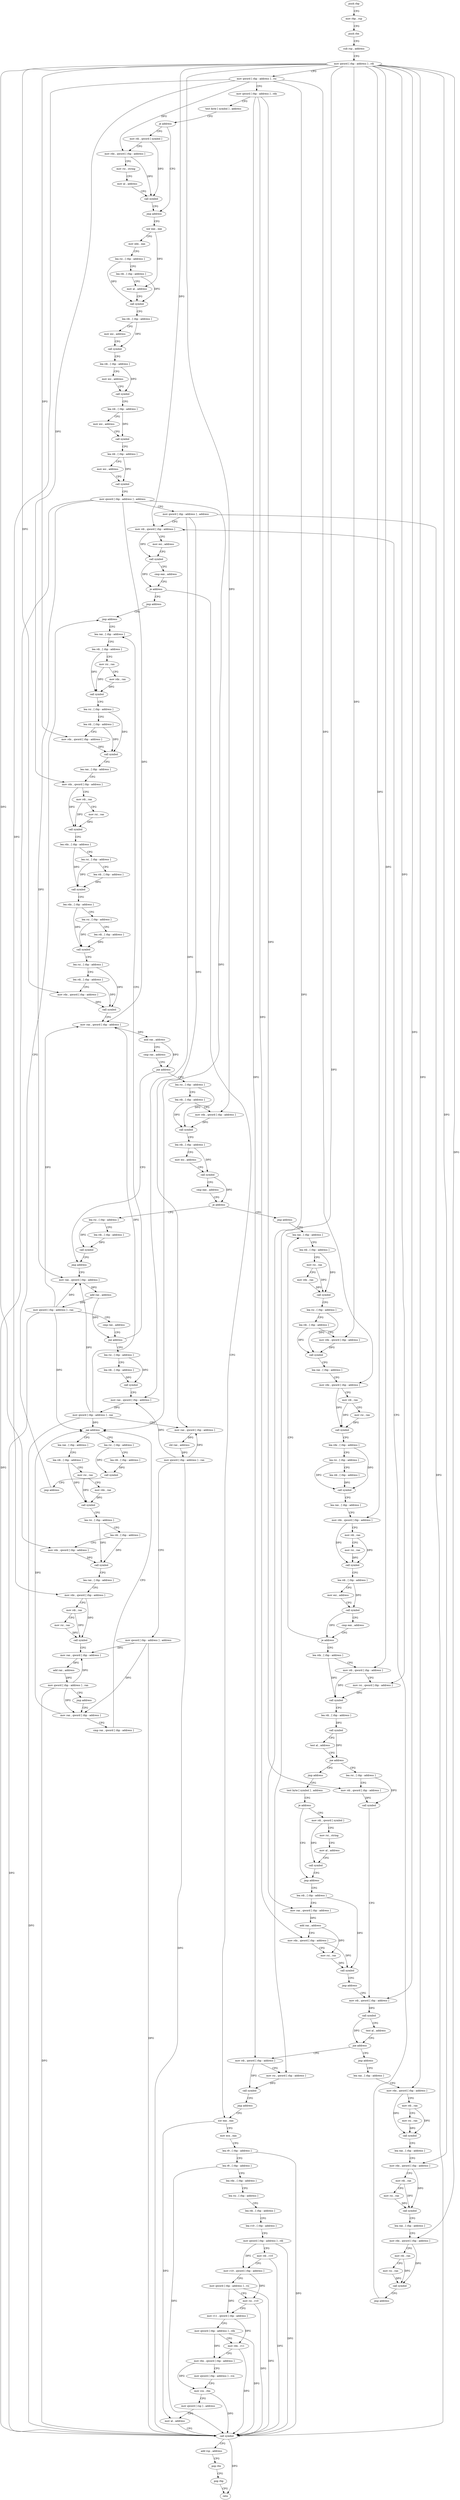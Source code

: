 digraph "func" {
"4224848" [label = "push rbp" ]
"4224849" [label = "mov rbp , rsp" ]
"4224852" [label = "push rbx" ]
"4224853" [label = "sub rsp , address" ]
"4224860" [label = "mov qword [ rbp - address ] , rdi" ]
"4224864" [label = "mov qword [ rbp - address ] , rsi" ]
"4224868" [label = "mov qword [ rbp - address ] , rdx" ]
"4224872" [label = "test byte [ symbol ] , address" ]
"4224880" [label = "je address" ]
"4224915" [label = "jmp address" ]
"4224886" [label = "mov rdi , qword [ symbol ]" ]
"4224920" [label = "xor eax , eax" ]
"4224894" [label = "mov rdx , qword [ rbp - address ]" ]
"4224898" [label = "mov rsi , string" ]
"4224908" [label = "mov al , address" ]
"4224910" [label = "call symbol" ]
"4224922" [label = "mov edx , eax" ]
"4224924" [label = "lea rsi , [ rbp - address ]" ]
"4224928" [label = "lea rdi , [ rbp - address ]" ]
"4224932" [label = "mov al , address" ]
"4224934" [label = "call symbol" ]
"4224939" [label = "lea rdi , [ rbp - address ]" ]
"4224943" [label = "mov esi , address" ]
"4224948" [label = "call symbol" ]
"4224953" [label = "lea rdi , [ rbp - address ]" ]
"4224957" [label = "mov esi , address" ]
"4224962" [label = "call symbol" ]
"4224967" [label = "lea rdi , [ rbp - address ]" ]
"4224971" [label = "mov esi , address" ]
"4224976" [label = "call symbol" ]
"4224981" [label = "lea rdi , [ rbp - address ]" ]
"4224985" [label = "mov esi , address" ]
"4224990" [label = "call symbol" ]
"4224995" [label = "mov qword [ rbp - address ] , address" ]
"4225006" [label = "mov qword [ rbp - address ] , address" ]
"4225017" [label = "mov rdi , qword [ rbp - address ]" ]
"4225789" [label = "xor eax , eax" ]
"4225791" [label = "mov ecx , eax" ]
"4225793" [label = "lea r9 , [ rbp - address ]" ]
"4225797" [label = "lea r8 , [ rbp - address ]" ]
"4225801" [label = "lea rdx , [ rbp - address ]" ]
"4225805" [label = "lea rsi , [ rbp - address ]" ]
"4225809" [label = "lea rdi , [ rbp - address ]" ]
"4225813" [label = "lea r10 , [ rbp - address ]" ]
"4225817" [label = "mov qword [ rbp - address ] , rdi" ]
"4225824" [label = "mov rdi , r10" ]
"4225827" [label = "mov r10 , qword [ rbp - address ]" ]
"4225834" [label = "mov qword [ rbp - address ] , rsi" ]
"4225841" [label = "mov rsi , r10" ]
"4225844" [label = "mov r11 , qword [ rbp - address ]" ]
"4225851" [label = "mov qword [ rbp - address ] , rdx" ]
"4225858" [label = "mov rdx , r11" ]
"4225861" [label = "mov rbx , qword [ rbp - address ]" ]
"4225868" [label = "mov qword [ rbp - address ] , rcx" ]
"4225875" [label = "mov rcx , rbx" ]
"4225878" [label = "mov qword [ rsp ] , address" ]
"4225886" [label = "mov al , address" ]
"4225888" [label = "call symbol" ]
"4225893" [label = "add rsp , address" ]
"4225900" [label = "pop rbx" ]
"4225901" [label = "pop rbp" ]
"4225902" [label = "retn" ]
"4225040" [label = "jmp address" ]
"4225045" [label = "jmp address" ]
"4225050" [label = "lea rax , [ rbp - address ]" ]
"4225054" [label = "lea rdi , [ rbp - address ]" ]
"4225058" [label = "mov rsi , rax" ]
"4225061" [label = "mov rdx , rax" ]
"4225064" [label = "call symbol" ]
"4225069" [label = "lea rsi , [ rbp - address ]" ]
"4225073" [label = "lea rdi , [ rbp - address ]" ]
"4225077" [label = "mov rdx , qword [ rbp - address ]" ]
"4225081" [label = "call symbol" ]
"4225086" [label = "lea rax , [ rbp - address ]" ]
"4225090" [label = "mov rdx , qword [ rbp - address ]" ]
"4225094" [label = "mov rdi , rax" ]
"4225097" [label = "mov rsi , rax" ]
"4225100" [label = "call symbol" ]
"4225105" [label = "lea rdx , [ rbp - address ]" ]
"4225109" [label = "lea rsi , [ rbp - address ]" ]
"4225113" [label = "lea rdi , [ rbp - address ]" ]
"4225117" [label = "call symbol" ]
"4225122" [label = "lea rdx , [ rbp - address ]" ]
"4225126" [label = "lea rsi , [ rbp - address ]" ]
"4225130" [label = "lea rdi , [ rbp - address ]" ]
"4225134" [label = "call symbol" ]
"4225139" [label = "lea rsi , [ rbp - address ]" ]
"4225143" [label = "lea rdi , [ rbp - address ]" ]
"4225147" [label = "mov rdx , qword [ rbp - address ]" ]
"4225151" [label = "call symbol" ]
"4225156" [label = "mov rax , qword [ rbp - address ]" ]
"4225163" [label = "and rax , address" ]
"4225169" [label = "cmp rax , address" ]
"4225173" [label = "jne address" ]
"4225237" [label = "jmp address" ]
"4225179" [label = "lea rsi , [ rbp - address ]" ]
"4225242" [label = "mov rax , qword [ rbp - address ]" ]
"4225183" [label = "lea rdi , [ rbp - address ]" ]
"4225187" [label = "mov rdx , qword [ rbp - address ]" ]
"4225191" [label = "call symbol" ]
"4225196" [label = "lea rdi , [ rbp - address ]" ]
"4225200" [label = "mov esi , address" ]
"4225205" [label = "call symbol" ]
"4225210" [label = "cmp eax , address" ]
"4225213" [label = "je address" ]
"4225224" [label = "lea rsi , [ rbp - address ]" ]
"4225219" [label = "jmp address" ]
"4225249" [label = "add rax , address" ]
"4225255" [label = "mov qword [ rbp - address ] , rax" ]
"4225262" [label = "cmp rax , address" ]
"4225266" [label = "jne address" ]
"4225272" [label = "lea rsi , [ rbp - address ]" ]
"4225228" [label = "lea rdi , [ rbp - address ]" ]
"4225232" [label = "call symbol" ]
"4225446" [label = "lea rax , [ rbp - address ]" ]
"4225276" [label = "lea rdi , [ rbp - address ]" ]
"4225280" [label = "call symbol" ]
"4225285" [label = "mov rax , qword [ rbp - address ]" ]
"4225292" [label = "mov qword [ rbp - address ] , rax" ]
"4225299" [label = "mov rax , qword [ rbp - address ]" ]
"4225306" [label = "shl rax , address" ]
"4225310" [label = "mov qword [ rbp - address ] , rax" ]
"4225317" [label = "mov qword [ rbp - address ] , address" ]
"4225328" [label = "mov rax , qword [ rbp - address ]" ]
"4225450" [label = "lea rdi , [ rbp - address ]" ]
"4225454" [label = "mov rsi , rax" ]
"4225457" [label = "mov rdx , rax" ]
"4225460" [label = "call symbol" ]
"4225465" [label = "lea rsi , [ rbp - address ]" ]
"4225469" [label = "lea rdi , [ rbp - address ]" ]
"4225473" [label = "mov rdx , qword [ rbp - address ]" ]
"4225477" [label = "call symbol" ]
"4225482" [label = "lea rax , [ rbp - address ]" ]
"4225486" [label = "mov rdx , qword [ rbp - address ]" ]
"4225490" [label = "mov rdi , rax" ]
"4225493" [label = "mov rsi , rax" ]
"4225496" [label = "call symbol" ]
"4225501" [label = "lea rdx , [ rbp - address ]" ]
"4225505" [label = "lea rsi , [ rbp - address ]" ]
"4225509" [label = "lea rdi , [ rbp - address ]" ]
"4225513" [label = "call symbol" ]
"4225518" [label = "lea rax , [ rbp - address ]" ]
"4225522" [label = "mov rdx , qword [ rbp - address ]" ]
"4225526" [label = "mov rdi , rax" ]
"4225529" [label = "mov rsi , rax" ]
"4225532" [label = "call symbol" ]
"4225537" [label = "lea rdi , [ rbp - address ]" ]
"4225541" [label = "mov esi , address" ]
"4225546" [label = "call symbol" ]
"4225551" [label = "cmp eax , address" ]
"4225554" [label = "je address" ]
"4225560" [label = "lea rdx , [ rbp - address ]" ]
"4225428" [label = "lea rsi , [ rbp - address ]" ]
"4225432" [label = "lea rdi , [ rbp - address ]" ]
"4225436" [label = "call symbol" ]
"4225441" [label = "jmp address" ]
"4225348" [label = "lea rax , [ rbp - address ]" ]
"4225352" [label = "lea rdi , [ rbp - address ]" ]
"4225356" [label = "mov rsi , rax" ]
"4225359" [label = "mov rdx , rax" ]
"4225362" [label = "call symbol" ]
"4225367" [label = "lea rsi , [ rbp - address ]" ]
"4225371" [label = "lea rdi , [ rbp - address ]" ]
"4225375" [label = "mov rdx , qword [ rbp - address ]" ]
"4225379" [label = "call symbol" ]
"4225384" [label = "lea rax , [ rbp - address ]" ]
"4225388" [label = "mov rdx , qword [ rbp - address ]" ]
"4225392" [label = "mov rdi , rax" ]
"4225395" [label = "mov rsi , rax" ]
"4225398" [label = "call symbol" ]
"4225403" [label = "mov rax , qword [ rbp - address ]" ]
"4225410" [label = "add rax , address" ]
"4225416" [label = "mov qword [ rbp - address ] , rax" ]
"4225423" [label = "jmp address" ]
"4225564" [label = "mov rdi , qword [ rbp - address ]" ]
"4225568" [label = "mov rsi , qword [ rbp - address ]" ]
"4225572" [label = "call symbol" ]
"4225577" [label = "lea rdi , [ rbp - address ]" ]
"4225581" [label = "call symbol" ]
"4225586" [label = "test al , address" ]
"4225588" [label = "jne address" ]
"4225674" [label = "lea rsi , [ rbp - address ]" ]
"4225594" [label = "jmp address" ]
"4225335" [label = "cmp rax , qword [ rbp - address ]" ]
"4225342" [label = "jae address" ]
"4225678" [label = "mov rdi , qword [ rbp - address ]" ]
"4225682" [label = "call symbol" ]
"4225687" [label = "mov rdi , qword [ rbp - address ]" ]
"4225599" [label = "test byte [ symbol ] , address" ]
"4225709" [label = "mov rdi , qword [ rbp - address ]" ]
"4225713" [label = "mov rsi , qword [ rbp - address ]" ]
"4225717" [label = "call symbol" ]
"4225722" [label = "jmp address" ]
"4225704" [label = "jmp address" ]
"4225727" [label = "lea rax , [ rbp - address ]" ]
"4225607" [label = "je address" ]
"4225638" [label = "jmp address" ]
"4225613" [label = "mov rdi , qword [ symbol ]" ]
"4225731" [label = "mov rdx , qword [ rbp - address ]" ]
"4225735" [label = "mov rdi , rax" ]
"4225738" [label = "mov rsi , rax" ]
"4225741" [label = "call symbol" ]
"4225746" [label = "lea rax , [ rbp - address ]" ]
"4225750" [label = "mov rdx , qword [ rbp - address ]" ]
"4225754" [label = "mov rdi , rax" ]
"4225757" [label = "mov rsi , rax" ]
"4225760" [label = "call symbol" ]
"4225765" [label = "lea rax , [ rbp - address ]" ]
"4225769" [label = "mov rdx , qword [ rbp - address ]" ]
"4225773" [label = "mov rdi , rax" ]
"4225776" [label = "mov rsi , rax" ]
"4225779" [label = "call symbol" ]
"4225784" [label = "jmp address" ]
"4225643" [label = "lea rdi , [ rbp - address ]" ]
"4225621" [label = "mov rsi , string" ]
"4225631" [label = "mov al , address" ]
"4225633" [label = "call symbol" ]
"4225021" [label = "mov esi , address" ]
"4225026" [label = "call symbol" ]
"4225031" [label = "cmp eax , address" ]
"4225034" [label = "je address" ]
"4225647" [label = "mov rax , qword [ rbp - address ]" ]
"4225651" [label = "add rax , address" ]
"4225657" [label = "mov rdx , qword [ rbp - address ]" ]
"4225661" [label = "mov rsi , rax" ]
"4225664" [label = "call symbol" ]
"4225669" [label = "jmp address" ]
"4225691" [label = "call symbol" ]
"4225696" [label = "test al , address" ]
"4225698" [label = "jne address" ]
"4224848" -> "4224849" [ label = "CFG" ]
"4224849" -> "4224852" [ label = "CFG" ]
"4224852" -> "4224853" [ label = "CFG" ]
"4224853" -> "4224860" [ label = "CFG" ]
"4224860" -> "4224864" [ label = "CFG" ]
"4224860" -> "4225017" [ label = "DFG" ]
"4224860" -> "4225077" [ label = "DFG" ]
"4224860" -> "4225147" [ label = "DFG" ]
"4224860" -> "4225187" [ label = "DFG" ]
"4224860" -> "4225473" [ label = "DFG" ]
"4224860" -> "4225522" [ label = "DFG" ]
"4224860" -> "4225564" [ label = "DFG" ]
"4224860" -> "4225568" [ label = "DFG" ]
"4224860" -> "4225375" [ label = "DFG" ]
"4224860" -> "4225687" [ label = "DFG" ]
"4224860" -> "4225713" [ label = "DFG" ]
"4224860" -> "4225731" [ label = "DFG" ]
"4224860" -> "4225750" [ label = "DFG" ]
"4224860" -> "4225769" [ label = "DFG" ]
"4224864" -> "4224868" [ label = "CFG" ]
"4224864" -> "4224894" [ label = "DFG" ]
"4224864" -> "4225090" [ label = "DFG" ]
"4224864" -> "4225486" [ label = "DFG" ]
"4224864" -> "4225388" [ label = "DFG" ]
"4224864" -> "4225647" [ label = "DFG" ]
"4224868" -> "4224872" [ label = "CFG" ]
"4224868" -> "4225678" [ label = "DFG" ]
"4224868" -> "4225709" [ label = "DFG" ]
"4224868" -> "4225657" [ label = "DFG" ]
"4224872" -> "4224880" [ label = "CFG" ]
"4224880" -> "4224915" [ label = "CFG" ]
"4224880" -> "4224886" [ label = "CFG" ]
"4224915" -> "4224920" [ label = "CFG" ]
"4224886" -> "4224894" [ label = "CFG" ]
"4224886" -> "4224910" [ label = "DFG" ]
"4224920" -> "4224922" [ label = "CFG" ]
"4224920" -> "4224932" [ label = "DFG" ]
"4224894" -> "4224898" [ label = "CFG" ]
"4224894" -> "4224910" [ label = "DFG" ]
"4224898" -> "4224908" [ label = "CFG" ]
"4224908" -> "4224910" [ label = "CFG" ]
"4224910" -> "4224915" [ label = "CFG" ]
"4224922" -> "4224924" [ label = "CFG" ]
"4224924" -> "4224928" [ label = "CFG" ]
"4224924" -> "4224934" [ label = "DFG" ]
"4224928" -> "4224932" [ label = "CFG" ]
"4224928" -> "4224934" [ label = "DFG" ]
"4224932" -> "4224934" [ label = "CFG" ]
"4224934" -> "4224939" [ label = "CFG" ]
"4224939" -> "4224943" [ label = "CFG" ]
"4224939" -> "4224948" [ label = "DFG" ]
"4224943" -> "4224948" [ label = "CFG" ]
"4224948" -> "4224953" [ label = "CFG" ]
"4224953" -> "4224957" [ label = "CFG" ]
"4224953" -> "4224962" [ label = "DFG" ]
"4224957" -> "4224962" [ label = "CFG" ]
"4224962" -> "4224967" [ label = "CFG" ]
"4224967" -> "4224971" [ label = "CFG" ]
"4224967" -> "4224976" [ label = "DFG" ]
"4224971" -> "4224976" [ label = "CFG" ]
"4224976" -> "4224981" [ label = "CFG" ]
"4224981" -> "4224985" [ label = "CFG" ]
"4224981" -> "4224990" [ label = "DFG" ]
"4224985" -> "4224990" [ label = "CFG" ]
"4224990" -> "4224995" [ label = "CFG" ]
"4224995" -> "4225006" [ label = "CFG" ]
"4224995" -> "4225888" [ label = "DFG" ]
"4224995" -> "4225156" [ label = "DFG" ]
"4224995" -> "4225242" [ label = "DFG" ]
"4224995" -> "4225342" [ label = "DFG" ]
"4225006" -> "4225017" [ label = "CFG" ]
"4225006" -> "4225888" [ label = "DFG" ]
"4225006" -> "4225285" [ label = "DFG" ]
"4225006" -> "4225299" [ label = "DFG" ]
"4225017" -> "4225021" [ label = "CFG" ]
"4225017" -> "4225026" [ label = "DFG" ]
"4225789" -> "4225791" [ label = "CFG" ]
"4225789" -> "4225886" [ label = "DFG" ]
"4225791" -> "4225793" [ label = "CFG" ]
"4225793" -> "4225797" [ label = "CFG" ]
"4225793" -> "4225888" [ label = "DFG" ]
"4225797" -> "4225801" [ label = "CFG" ]
"4225797" -> "4225888" [ label = "DFG" ]
"4225801" -> "4225805" [ label = "CFG" ]
"4225805" -> "4225809" [ label = "CFG" ]
"4225809" -> "4225813" [ label = "CFG" ]
"4225813" -> "4225817" [ label = "CFG" ]
"4225817" -> "4225824" [ label = "CFG" ]
"4225817" -> "4225827" [ label = "DFG" ]
"4225817" -> "4225888" [ label = "DFG" ]
"4225824" -> "4225827" [ label = "CFG" ]
"4225824" -> "4225888" [ label = "DFG" ]
"4225827" -> "4225834" [ label = "CFG" ]
"4225827" -> "4225841" [ label = "DFG" ]
"4225834" -> "4225841" [ label = "CFG" ]
"4225834" -> "4225844" [ label = "DFG" ]
"4225834" -> "4225888" [ label = "DFG" ]
"4225841" -> "4225844" [ label = "CFG" ]
"4225841" -> "4225888" [ label = "DFG" ]
"4225844" -> "4225851" [ label = "CFG" ]
"4225844" -> "4225858" [ label = "DFG" ]
"4225851" -> "4225858" [ label = "CFG" ]
"4225851" -> "4225861" [ label = "DFG" ]
"4225851" -> "4225888" [ label = "DFG" ]
"4225858" -> "4225861" [ label = "CFG" ]
"4225858" -> "4225888" [ label = "DFG" ]
"4225861" -> "4225868" [ label = "CFG" ]
"4225861" -> "4225875" [ label = "DFG" ]
"4225868" -> "4225875" [ label = "CFG" ]
"4225875" -> "4225878" [ label = "CFG" ]
"4225875" -> "4225888" [ label = "DFG" ]
"4225878" -> "4225886" [ label = "CFG" ]
"4225886" -> "4225888" [ label = "CFG" ]
"4225888" -> "4225893" [ label = "CFG" ]
"4225888" -> "4225902" [ label = "DFG" ]
"4225893" -> "4225900" [ label = "CFG" ]
"4225900" -> "4225901" [ label = "CFG" ]
"4225901" -> "4225902" [ label = "CFG" ]
"4225040" -> "4225045" [ label = "CFG" ]
"4225045" -> "4225050" [ label = "CFG" ]
"4225050" -> "4225054" [ label = "CFG" ]
"4225054" -> "4225058" [ label = "CFG" ]
"4225054" -> "4225064" [ label = "DFG" ]
"4225058" -> "4225061" [ label = "CFG" ]
"4225058" -> "4225064" [ label = "DFG" ]
"4225061" -> "4225064" [ label = "DFG" ]
"4225064" -> "4225069" [ label = "CFG" ]
"4225069" -> "4225073" [ label = "CFG" ]
"4225069" -> "4225081" [ label = "DFG" ]
"4225073" -> "4225077" [ label = "CFG" ]
"4225073" -> "4225081" [ label = "DFG" ]
"4225077" -> "4225081" [ label = "DFG" ]
"4225081" -> "4225086" [ label = "CFG" ]
"4225086" -> "4225090" [ label = "CFG" ]
"4225090" -> "4225094" [ label = "CFG" ]
"4225090" -> "4225100" [ label = "DFG" ]
"4225094" -> "4225097" [ label = "CFG" ]
"4225094" -> "4225100" [ label = "DFG" ]
"4225097" -> "4225100" [ label = "DFG" ]
"4225100" -> "4225105" [ label = "CFG" ]
"4225105" -> "4225109" [ label = "CFG" ]
"4225105" -> "4225117" [ label = "DFG" ]
"4225109" -> "4225113" [ label = "CFG" ]
"4225109" -> "4225117" [ label = "DFG" ]
"4225113" -> "4225117" [ label = "DFG" ]
"4225117" -> "4225122" [ label = "CFG" ]
"4225122" -> "4225126" [ label = "CFG" ]
"4225122" -> "4225134" [ label = "DFG" ]
"4225126" -> "4225130" [ label = "CFG" ]
"4225126" -> "4225134" [ label = "DFG" ]
"4225130" -> "4225134" [ label = "DFG" ]
"4225134" -> "4225139" [ label = "CFG" ]
"4225139" -> "4225143" [ label = "CFG" ]
"4225139" -> "4225151" [ label = "DFG" ]
"4225143" -> "4225147" [ label = "CFG" ]
"4225143" -> "4225151" [ label = "DFG" ]
"4225147" -> "4225151" [ label = "DFG" ]
"4225151" -> "4225156" [ label = "CFG" ]
"4225156" -> "4225163" [ label = "DFG" ]
"4225163" -> "4225169" [ label = "CFG" ]
"4225163" -> "4225173" [ label = "DFG" ]
"4225169" -> "4225173" [ label = "CFG" ]
"4225173" -> "4225237" [ label = "CFG" ]
"4225173" -> "4225179" [ label = "CFG" ]
"4225237" -> "4225242" [ label = "CFG" ]
"4225179" -> "4225183" [ label = "CFG" ]
"4225179" -> "4225191" [ label = "DFG" ]
"4225242" -> "4225249" [ label = "DFG" ]
"4225183" -> "4225187" [ label = "CFG" ]
"4225183" -> "4225191" [ label = "DFG" ]
"4225187" -> "4225191" [ label = "DFG" ]
"4225191" -> "4225196" [ label = "CFG" ]
"4225196" -> "4225200" [ label = "CFG" ]
"4225196" -> "4225205" [ label = "DFG" ]
"4225200" -> "4225205" [ label = "CFG" ]
"4225205" -> "4225210" [ label = "CFG" ]
"4225205" -> "4225213" [ label = "DFG" ]
"4225210" -> "4225213" [ label = "CFG" ]
"4225213" -> "4225224" [ label = "CFG" ]
"4225213" -> "4225219" [ label = "CFG" ]
"4225224" -> "4225228" [ label = "CFG" ]
"4225224" -> "4225232" [ label = "DFG" ]
"4225219" -> "4225446" [ label = "CFG" ]
"4225249" -> "4225255" [ label = "DFG" ]
"4225249" -> "4225266" [ label = "DFG" ]
"4225255" -> "4225262" [ label = "CFG" ]
"4225255" -> "4225888" [ label = "DFG" ]
"4225255" -> "4225156" [ label = "DFG" ]
"4225255" -> "4225242" [ label = "DFG" ]
"4225255" -> "4225342" [ label = "DFG" ]
"4225262" -> "4225266" [ label = "CFG" ]
"4225266" -> "4225050" [ label = "CFG" ]
"4225266" -> "4225272" [ label = "CFG" ]
"4225272" -> "4225276" [ label = "CFG" ]
"4225272" -> "4225280" [ label = "DFG" ]
"4225228" -> "4225232" [ label = "DFG" ]
"4225232" -> "4225237" [ label = "CFG" ]
"4225446" -> "4225450" [ label = "CFG" ]
"4225276" -> "4225280" [ label = "DFG" ]
"4225280" -> "4225285" [ label = "CFG" ]
"4225285" -> "4225292" [ label = "DFG" ]
"4225292" -> "4225299" [ label = "CFG" ]
"4225292" -> "4225888" [ label = "DFG" ]
"4225292" -> "4225156" [ label = "DFG" ]
"4225292" -> "4225242" [ label = "DFG" ]
"4225292" -> "4225342" [ label = "DFG" ]
"4225299" -> "4225306" [ label = "DFG" ]
"4225306" -> "4225310" [ label = "DFG" ]
"4225310" -> "4225317" [ label = "CFG" ]
"4225310" -> "4225285" [ label = "DFG" ]
"4225310" -> "4225299" [ label = "DFG" ]
"4225310" -> "4225888" [ label = "DFG" ]
"4225317" -> "4225328" [ label = "DFG" ]
"4225317" -> "4225888" [ label = "DFG" ]
"4225317" -> "4225403" [ label = "DFG" ]
"4225328" -> "4225335" [ label = "CFG" ]
"4225328" -> "4225342" [ label = "DFG" ]
"4225450" -> "4225454" [ label = "CFG" ]
"4225450" -> "4225460" [ label = "DFG" ]
"4225454" -> "4225457" [ label = "CFG" ]
"4225454" -> "4225460" [ label = "DFG" ]
"4225457" -> "4225460" [ label = "DFG" ]
"4225460" -> "4225465" [ label = "CFG" ]
"4225465" -> "4225469" [ label = "CFG" ]
"4225465" -> "4225477" [ label = "DFG" ]
"4225469" -> "4225473" [ label = "CFG" ]
"4225469" -> "4225477" [ label = "DFG" ]
"4225473" -> "4225477" [ label = "DFG" ]
"4225477" -> "4225482" [ label = "CFG" ]
"4225482" -> "4225486" [ label = "CFG" ]
"4225486" -> "4225490" [ label = "CFG" ]
"4225486" -> "4225496" [ label = "DFG" ]
"4225490" -> "4225493" [ label = "CFG" ]
"4225490" -> "4225496" [ label = "DFG" ]
"4225493" -> "4225496" [ label = "DFG" ]
"4225496" -> "4225501" [ label = "CFG" ]
"4225501" -> "4225505" [ label = "CFG" ]
"4225501" -> "4225513" [ label = "DFG" ]
"4225505" -> "4225509" [ label = "CFG" ]
"4225505" -> "4225513" [ label = "DFG" ]
"4225509" -> "4225513" [ label = "DFG" ]
"4225513" -> "4225518" [ label = "CFG" ]
"4225518" -> "4225522" [ label = "CFG" ]
"4225522" -> "4225526" [ label = "CFG" ]
"4225522" -> "4225532" [ label = "DFG" ]
"4225526" -> "4225529" [ label = "CFG" ]
"4225526" -> "4225532" [ label = "DFG" ]
"4225529" -> "4225532" [ label = "DFG" ]
"4225532" -> "4225537" [ label = "CFG" ]
"4225537" -> "4225541" [ label = "CFG" ]
"4225537" -> "4225546" [ label = "DFG" ]
"4225541" -> "4225546" [ label = "CFG" ]
"4225546" -> "4225551" [ label = "CFG" ]
"4225546" -> "4225554" [ label = "DFG" ]
"4225551" -> "4225554" [ label = "CFG" ]
"4225554" -> "4225446" [ label = "CFG" ]
"4225554" -> "4225560" [ label = "CFG" ]
"4225560" -> "4225564" [ label = "CFG" ]
"4225560" -> "4225572" [ label = "DFG" ]
"4225428" -> "4225432" [ label = "CFG" ]
"4225428" -> "4225436" [ label = "DFG" ]
"4225432" -> "4225436" [ label = "DFG" ]
"4225436" -> "4225441" [ label = "CFG" ]
"4225441" -> "4225045" [ label = "CFG" ]
"4225348" -> "4225352" [ label = "CFG" ]
"4225352" -> "4225356" [ label = "CFG" ]
"4225352" -> "4225362" [ label = "DFG" ]
"4225356" -> "4225359" [ label = "CFG" ]
"4225356" -> "4225362" [ label = "DFG" ]
"4225359" -> "4225362" [ label = "DFG" ]
"4225362" -> "4225367" [ label = "CFG" ]
"4225367" -> "4225371" [ label = "CFG" ]
"4225367" -> "4225379" [ label = "DFG" ]
"4225371" -> "4225375" [ label = "CFG" ]
"4225371" -> "4225379" [ label = "DFG" ]
"4225375" -> "4225379" [ label = "DFG" ]
"4225379" -> "4225384" [ label = "CFG" ]
"4225384" -> "4225388" [ label = "CFG" ]
"4225388" -> "4225392" [ label = "CFG" ]
"4225388" -> "4225398" [ label = "DFG" ]
"4225392" -> "4225395" [ label = "CFG" ]
"4225392" -> "4225398" [ label = "DFG" ]
"4225395" -> "4225398" [ label = "DFG" ]
"4225398" -> "4225403" [ label = "CFG" ]
"4225403" -> "4225410" [ label = "DFG" ]
"4225410" -> "4225416" [ label = "DFG" ]
"4225416" -> "4225423" [ label = "CFG" ]
"4225416" -> "4225328" [ label = "DFG" ]
"4225416" -> "4225403" [ label = "DFG" ]
"4225416" -> "4225888" [ label = "DFG" ]
"4225423" -> "4225328" [ label = "CFG" ]
"4225564" -> "4225568" [ label = "CFG" ]
"4225564" -> "4225572" [ label = "DFG" ]
"4225568" -> "4225572" [ label = "DFG" ]
"4225572" -> "4225577" [ label = "CFG" ]
"4225577" -> "4225581" [ label = "DFG" ]
"4225581" -> "4225586" [ label = "CFG" ]
"4225581" -> "4225588" [ label = "DFG" ]
"4225586" -> "4225588" [ label = "CFG" ]
"4225588" -> "4225674" [ label = "CFG" ]
"4225588" -> "4225594" [ label = "CFG" ]
"4225674" -> "4225678" [ label = "CFG" ]
"4225674" -> "4225682" [ label = "DFG" ]
"4225594" -> "4225599" [ label = "CFG" ]
"4225335" -> "4225342" [ label = "CFG" ]
"4225342" -> "4225428" [ label = "CFG" ]
"4225342" -> "4225348" [ label = "CFG" ]
"4225678" -> "4225682" [ label = "DFG" ]
"4225682" -> "4225687" [ label = "CFG" ]
"4225687" -> "4225691" [ label = "DFG" ]
"4225599" -> "4225607" [ label = "CFG" ]
"4225709" -> "4225713" [ label = "CFG" ]
"4225709" -> "4225717" [ label = "DFG" ]
"4225713" -> "4225717" [ label = "DFG" ]
"4225717" -> "4225722" [ label = "CFG" ]
"4225722" -> "4225789" [ label = "CFG" ]
"4225704" -> "4225727" [ label = "CFG" ]
"4225727" -> "4225731" [ label = "CFG" ]
"4225607" -> "4225638" [ label = "CFG" ]
"4225607" -> "4225613" [ label = "CFG" ]
"4225638" -> "4225643" [ label = "CFG" ]
"4225613" -> "4225621" [ label = "CFG" ]
"4225613" -> "4225633" [ label = "DFG" ]
"4225731" -> "4225735" [ label = "CFG" ]
"4225731" -> "4225741" [ label = "DFG" ]
"4225735" -> "4225738" [ label = "CFG" ]
"4225735" -> "4225741" [ label = "DFG" ]
"4225738" -> "4225741" [ label = "DFG" ]
"4225741" -> "4225746" [ label = "CFG" ]
"4225746" -> "4225750" [ label = "CFG" ]
"4225750" -> "4225754" [ label = "CFG" ]
"4225750" -> "4225760" [ label = "DFG" ]
"4225754" -> "4225757" [ label = "CFG" ]
"4225754" -> "4225760" [ label = "DFG" ]
"4225757" -> "4225760" [ label = "DFG" ]
"4225760" -> "4225765" [ label = "CFG" ]
"4225765" -> "4225769" [ label = "CFG" ]
"4225769" -> "4225773" [ label = "CFG" ]
"4225769" -> "4225779" [ label = "DFG" ]
"4225773" -> "4225776" [ label = "CFG" ]
"4225773" -> "4225779" [ label = "DFG" ]
"4225776" -> "4225779" [ label = "DFG" ]
"4225779" -> "4225784" [ label = "CFG" ]
"4225784" -> "4225017" [ label = "CFG" ]
"4225643" -> "4225647" [ label = "CFG" ]
"4225643" -> "4225664" [ label = "DFG" ]
"4225621" -> "4225631" [ label = "CFG" ]
"4225631" -> "4225633" [ label = "CFG" ]
"4225633" -> "4225638" [ label = "CFG" ]
"4225021" -> "4225026" [ label = "CFG" ]
"4225026" -> "4225031" [ label = "CFG" ]
"4225026" -> "4225034" [ label = "DFG" ]
"4225031" -> "4225034" [ label = "CFG" ]
"4225034" -> "4225789" [ label = "CFG" ]
"4225034" -> "4225040" [ label = "CFG" ]
"4225647" -> "4225651" [ label = "DFG" ]
"4225651" -> "4225657" [ label = "CFG" ]
"4225651" -> "4225661" [ label = "DFG" ]
"4225657" -> "4225661" [ label = "CFG" ]
"4225657" -> "4225664" [ label = "DFG" ]
"4225661" -> "4225664" [ label = "DFG" ]
"4225664" -> "4225669" [ label = "CFG" ]
"4225669" -> "4225687" [ label = "CFG" ]
"4225691" -> "4225696" [ label = "CFG" ]
"4225691" -> "4225698" [ label = "DFG" ]
"4225696" -> "4225698" [ label = "CFG" ]
"4225698" -> "4225709" [ label = "CFG" ]
"4225698" -> "4225704" [ label = "CFG" ]
}

